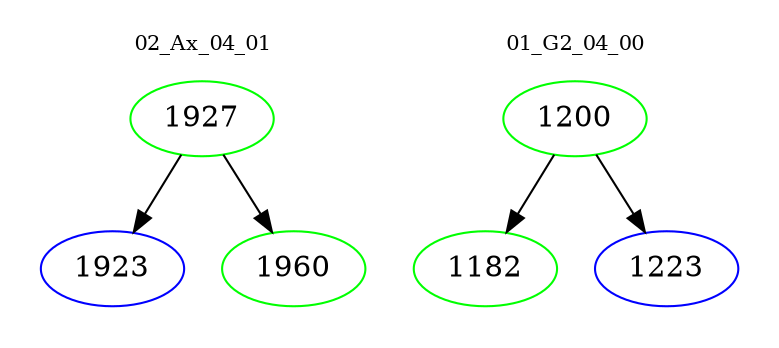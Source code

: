 digraph{
subgraph cluster_0 {
color = white
label = "02_Ax_04_01";
fontsize=10;
T0_1927 [label="1927", color="green"]
T0_1927 -> T0_1923 [color="black"]
T0_1923 [label="1923", color="blue"]
T0_1927 -> T0_1960 [color="black"]
T0_1960 [label="1960", color="green"]
}
subgraph cluster_1 {
color = white
label = "01_G2_04_00";
fontsize=10;
T1_1200 [label="1200", color="green"]
T1_1200 -> T1_1182 [color="black"]
T1_1182 [label="1182", color="green"]
T1_1200 -> T1_1223 [color="black"]
T1_1223 [label="1223", color="blue"]
}
}
